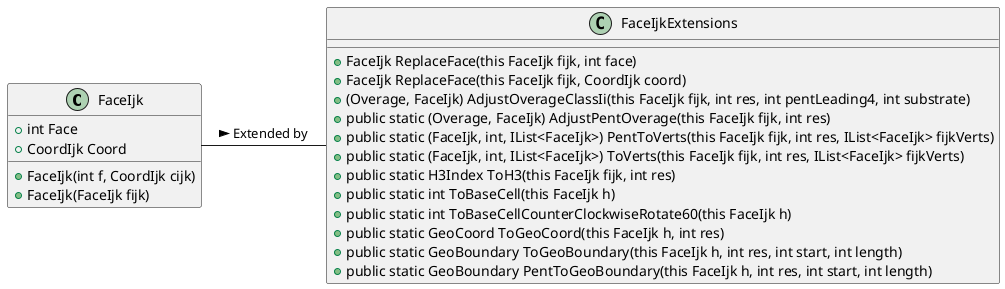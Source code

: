 @startuml


class FaceIjk
{
   + int Face
   + CoordIjk Coord
   + FaceIjk(int f, CoordIjk cijk)
   + FaceIjk(FaceIjk fijk)
    
}

class FaceIjkExtensions
{
    + FaceIjk ReplaceFace(this FaceIjk fijk, int face)
    + FaceIjk ReplaceFace(this FaceIjk fijk, CoordIjk coord)
    + (Overage, FaceIjk) AdjustOverageClassIi(this FaceIjk fijk, int res, int pentLeading4, int substrate)
    + public static (Overage, FaceIjk) AdjustPentOverage(this FaceIjk fijk, int res)
    + public static (FaceIjk, int, IList<FaceIjk>) PentToVerts(this FaceIjk fijk, int res, IList<FaceIjk> fijkVerts)
    + public static (FaceIjk, int, IList<FaceIjk>) ToVerts(this FaceIjk fijk, int res, IList<FaceIjk> fijkVerts)
    + public static H3Index ToH3(this FaceIjk fijk, int res)
    + public static int ToBaseCell(this FaceIjk h)
    + public static int ToBaseCellCounterClockwiseRotate60(this FaceIjk h)
    + public static GeoCoord ToGeoCoord(this FaceIjk h, int res)
    + public static GeoBoundary ToGeoBoundary(this FaceIjk h, int res, int start, int length)
    + public static GeoBoundary PentToGeoBoundary(this FaceIjk h, int res, int start, int length)
}

FaceIjk - FaceIjkExtensions : Extended by >
@enduml
